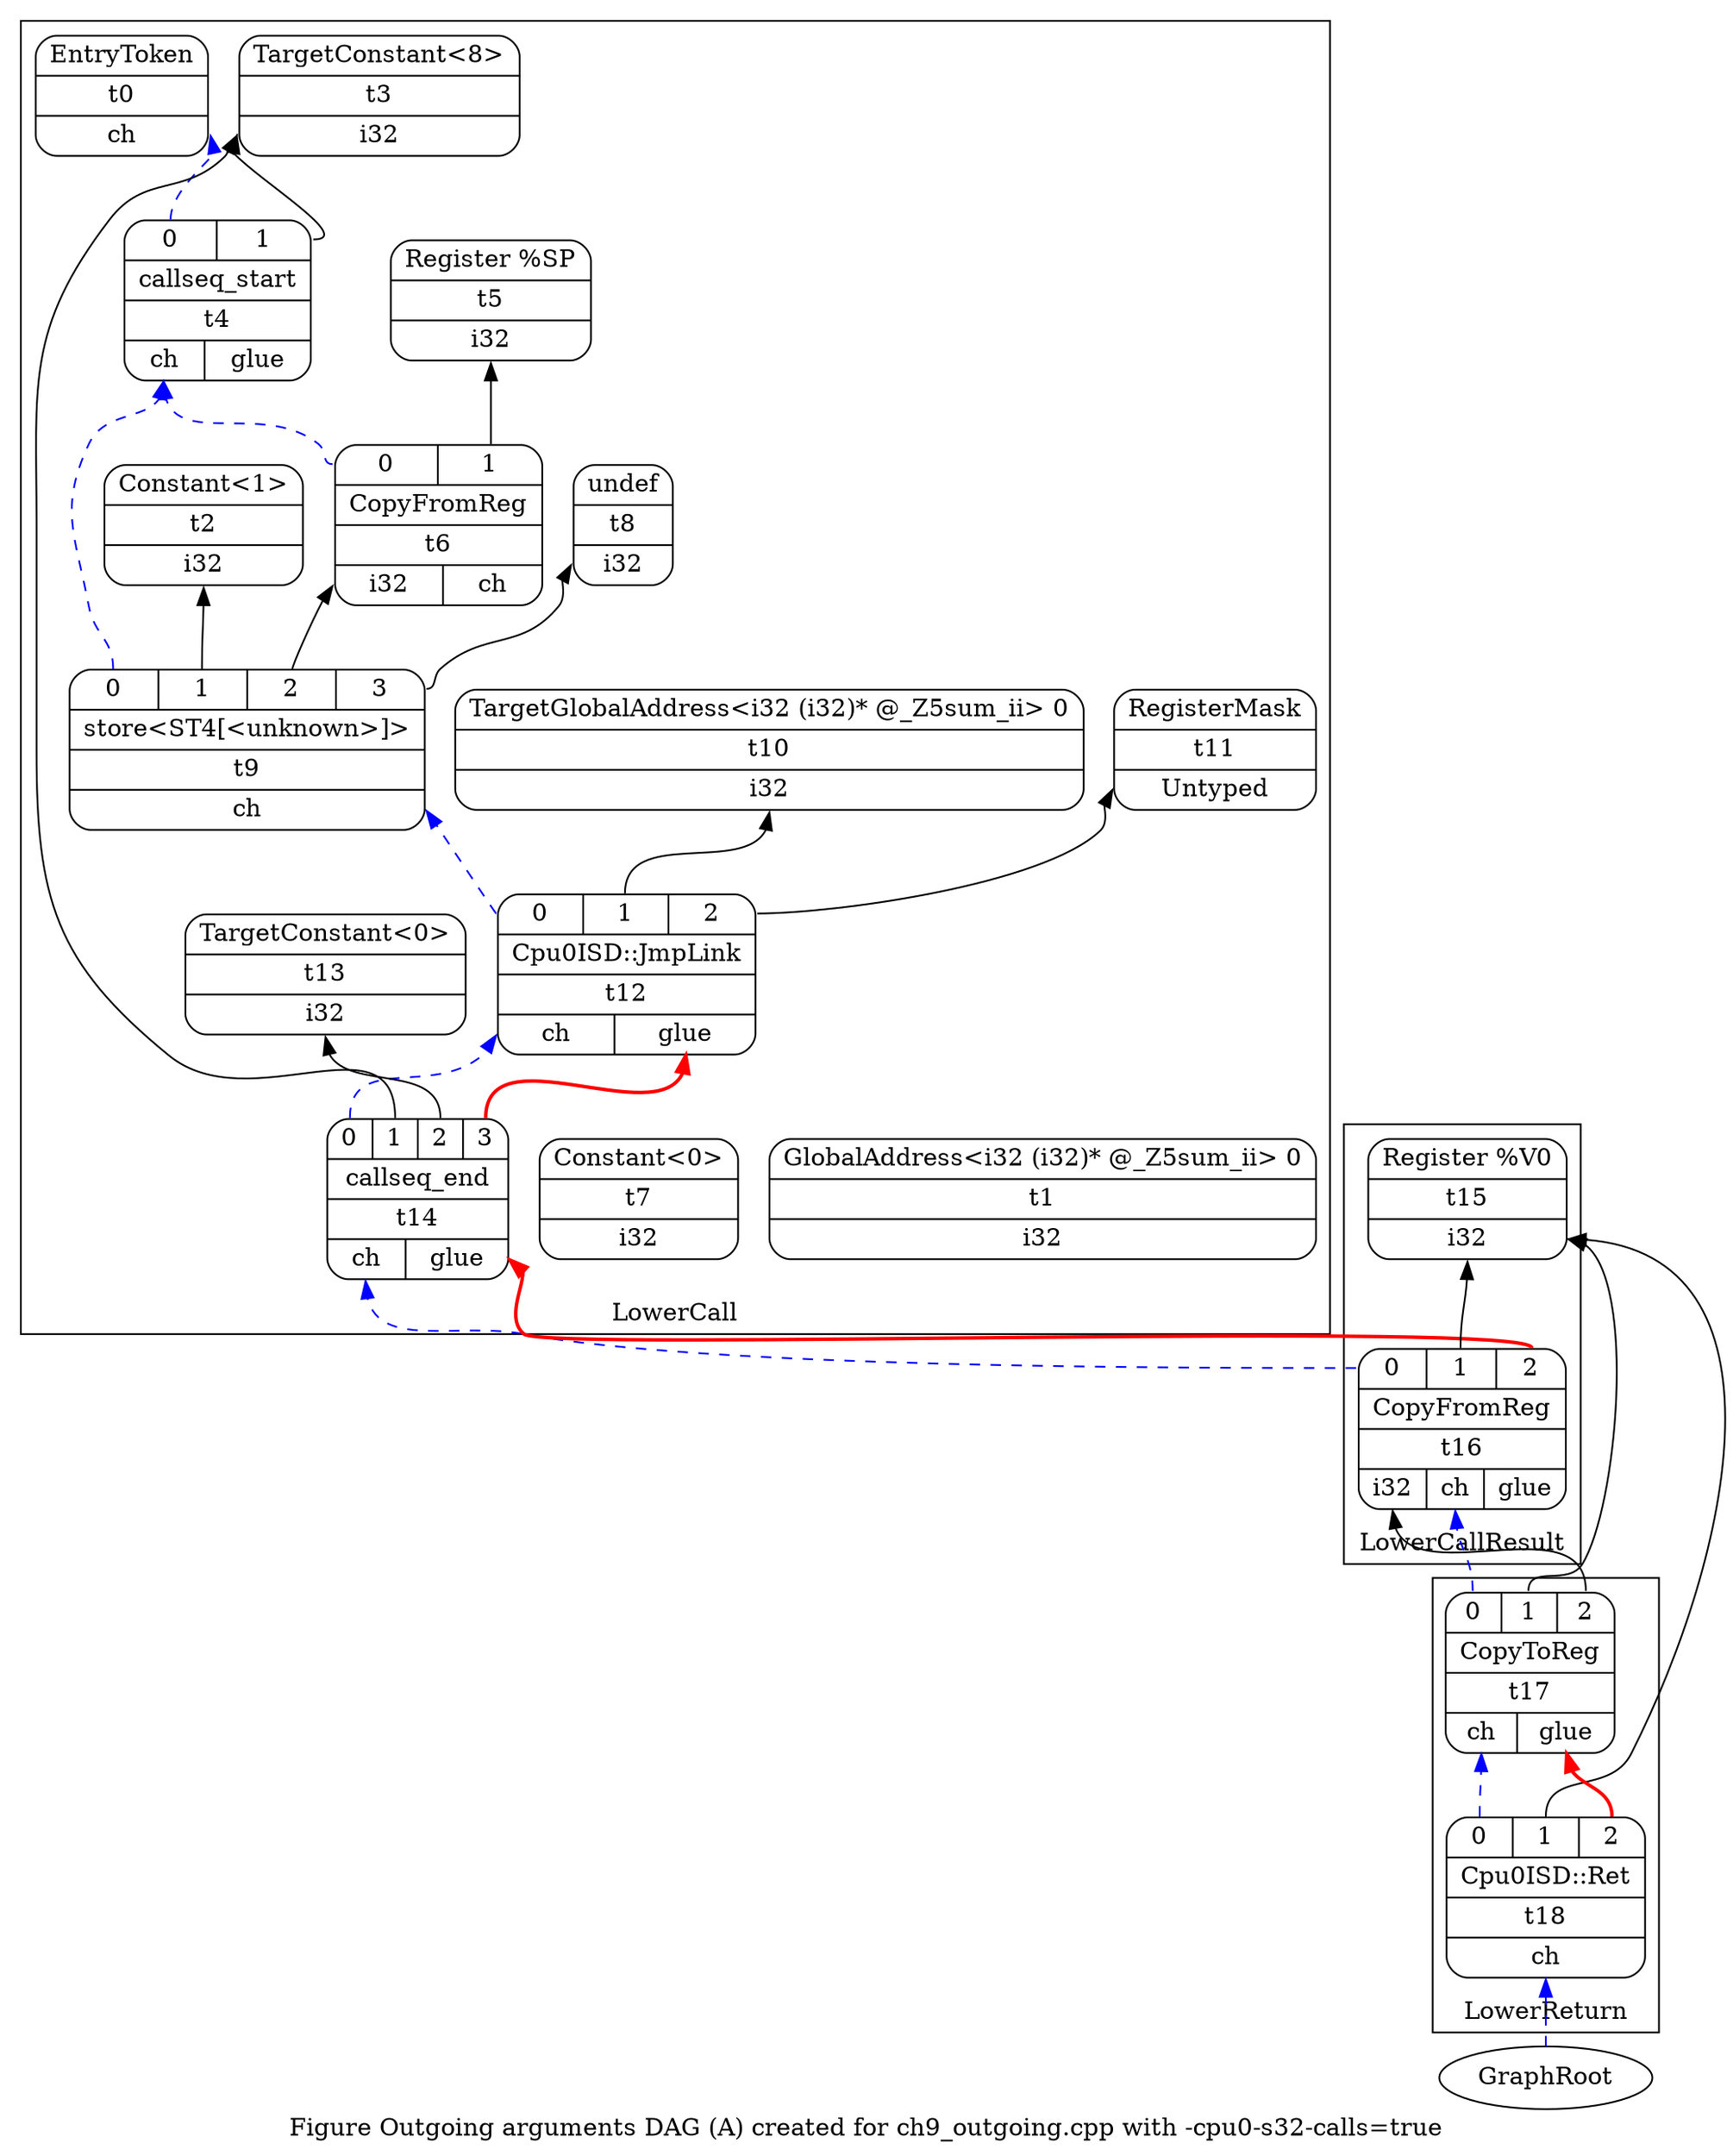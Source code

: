 digraph "dag-combine1 input for _Z10call_sum_iv:" {
	rankdir="BT";
	label="Figure Outgoing arguments DAG (A) created for ch9_outgoing.cpp with -cpu0-s32-calls=true";

  subgraph cluster_0 {
    label = "LowerCall";
	Node0x102f0d060 [shape=record,shape=Mrecord,label="{EntryToken|t0|{<d0>ch}}"];
	Node0x10304f200 [shape=record,shape=Mrecord,label="{GlobalAddress\<i32 (i32)* @_Z5sum_ii\> 0|t1|{<d0>i32}}"];
	Node0x10304f270 [shape=record,shape=Mrecord,label="{Constant\<1\>|t2|{<d0>i32}}"];
	Node0x10304f2e0 [shape=record,shape=Mrecord,label="{TargetConstant\<8\>|t3|{<d0>i32}}"];
	Node0x10304f350 [shape=record,shape=Mrecord,label="{{<s0>0|<s1>1}|callseq_start|t4|{<d0>ch|<d1>glue}}"];
	Node0x10304f350:s0 -> Node0x102f0d060:d0[color=blue,style=dashed];
	Node0x10304f350:s1 -> Node0x10304f2e0:d0;
	Node0x10304f3c0 [shape=record,shape=Mrecord,label="{Register %SP|t5|{<d0>i32}}"];
	Node0x10304f430 [shape=record,shape=Mrecord,label="{{<s0>0|<s1>1}|CopyFromReg|t6|{<d0>i32|<d1>ch}}"];
	Node0x10304f430:s0 -> Node0x10304f350:d0[color=blue,style=dashed];
	Node0x10304f430:s1 -> Node0x10304f3c0:d0;
	Node0x10304f4a0 [shape=record,shape=Mrecord,label="{Constant\<0\>|t7|{<d0>i32}}"];
	Node0x10304f510 [shape=record,shape=Mrecord,label="{undef|t8|{<d0>i32}}"];
	Node0x10304f580 [shape=record,shape=Mrecord,label="{{<s0>0|<s1>1|<s2>2|<s3>3}|store\<ST4[\<unknown\>]\>|t9|{<d0>ch}}"];
	Node0x10304f580:s0 -> Node0x10304f350:d0[color=blue,style=dashed];
	Node0x10304f580:s1 -> Node0x10304f270:d0;
	Node0x10304f580:s2 -> Node0x10304f430:d0;
	Node0x10304f580:s3 -> Node0x10304f510:d0;
	Node0x10304f5f0 [shape=record,shape=Mrecord,label="{TargetGlobalAddress\<i32 (i32)* @_Z5sum_ii\> 0|t10|{<d0>i32}}"];
	Node0x10304f660 [shape=record,shape=Mrecord,label="{RegisterMask|t11|{<d0>Untyped}}"];
	Node0x10304f6d0 [shape=record,shape=Mrecord,label="{{<s0>0|<s1>1|<s2>2}|Cpu0ISD::JmpLink|t12|{<d0>ch|<d1>glue}}"];
	Node0x10304f6d0:s0 -> Node0x10304f580:d0[color=blue,style=dashed];
	Node0x10304f6d0:s1 -> Node0x10304f5f0:d0;
	Node0x10304f6d0:s2 -> Node0x10304f660:d0;
	Node0x10304f740 [shape=record,shape=Mrecord,label="{TargetConstant\<0\>|t13|{<d0>i32}}"];
	Node0x10304f7b0 [shape=record,shape=Mrecord,label="{{<s0>0|<s1>1|<s2>2|<s3>3}|callseq_end|t14|{<d0>ch|<d1>glue}}"];
	Node0x10304f7b0:s0 -> Node0x10304f6d0:d0[color=blue,style=dashed];
	Node0x10304f7b0:s1 -> Node0x10304f2e0:d0;
	Node0x10304f7b0:s2 -> Node0x10304f740:d0;
	Node0x10304f7b0:s3 -> Node0x10304f6d0:d1[color=red,style=bold];
  }
  subgraph cluster_1 {
    label = "LowerCallResult";
	Node0x10304f820 [shape=record,shape=Mrecord,label="{Register %V0|t15|{<d0>i32}}"];
	Node0x10304f890 [shape=record,shape=Mrecord,label="{{<s0>0|<s1>1|<s2>2}|CopyFromReg|t16|{<d0>i32|<d1>ch|<d2>glue}}"];
  }
  subgraph cluster_2 {
    label = "LowerReturn";
	Node0x10304f900 [shape=record,shape=Mrecord,label="{{<s0>0|<s1>1|<s2>2}|CopyToReg|t17|{<d0>ch|<d1>glue}}"];
	Node0x10304f970 [shape=record,shape=Mrecord,label="{{<s0>0|<s1>1|<s2>2}|Cpu0ISD::Ret|t18|{<d0>ch}}"];
  }
	Node0x10304f890:s0 -> Node0x10304f7b0:d0[color=blue,style=dashed];
	Node0x10304f890:s1 -> Node0x10304f820:d0;
	Node0x10304f890:s2 -> Node0x10304f7b0:d1[color=red,style=bold];
	
	Node0x10304f900:s0 -> Node0x10304f890:d1[color=blue,style=dashed];
	Node0x10304f900:s1 -> Node0x10304f820:d0;
	Node0x10304f900:s2 -> Node0x10304f890:d0;
	Node0x10304f970:s0 -> Node0x10304f900:d0[color=blue,style=dashed];
	Node0x10304f970:s1 -> Node0x10304f820:d0;
	Node0x10304f970:s2 -> Node0x10304f900:d1[color=red,style=bold];
	
	Node0x0[ plaintext=circle, label ="GraphRoot"];
	Node0x0 -> Node0x10304f970:d0[color=blue,style=dashed];
}
